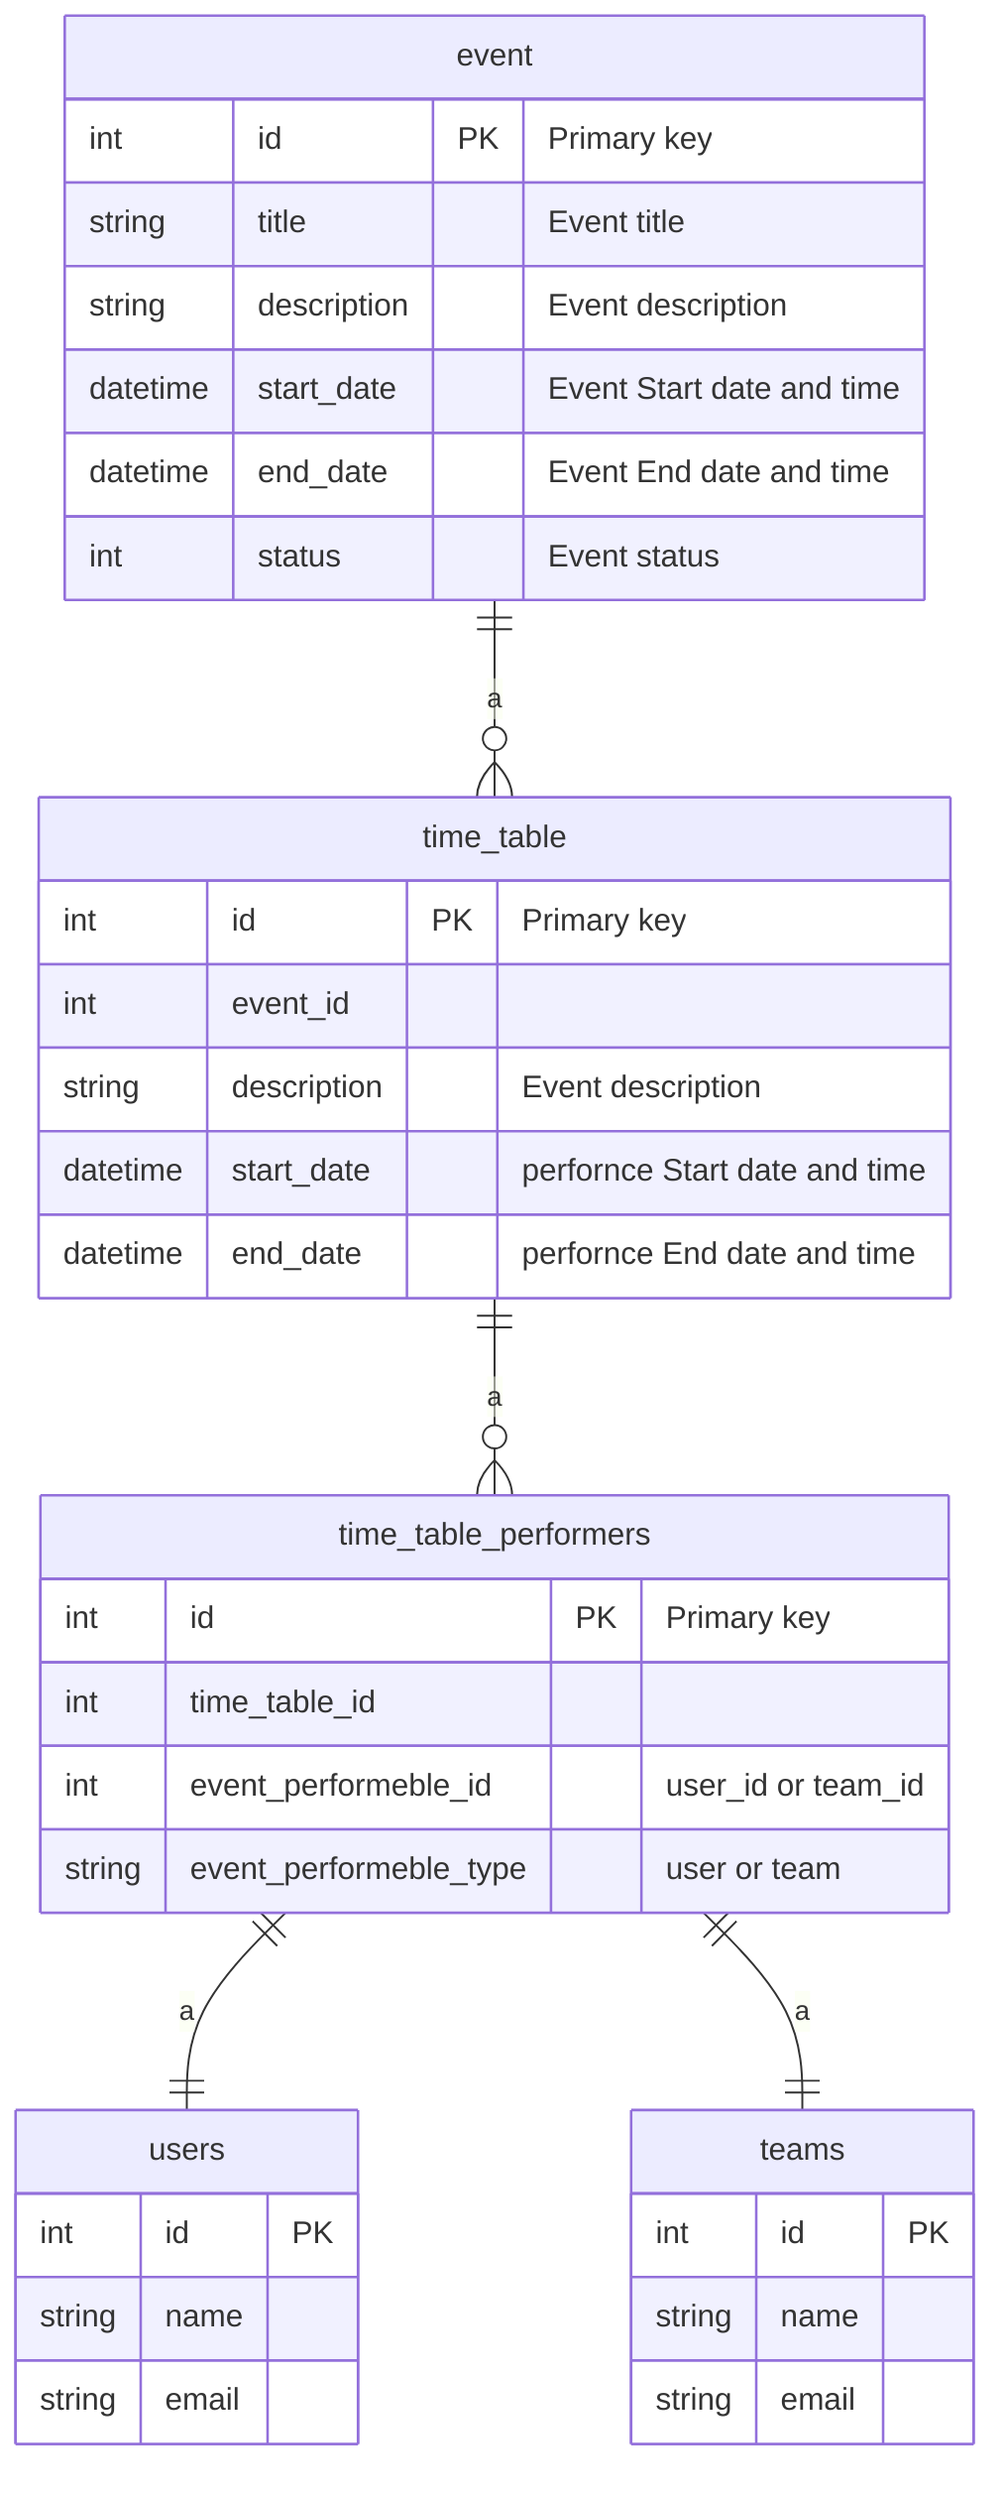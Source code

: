 erDiagram


    event ||--o{ time_table : a
    time_table ||--o{ time_table_performers : a
    time_table_performers ||--|| users : a
    time_table_performers ||--|| teams : a

    event {
        int id PK "Primary key"
        string title "Event title"
        string description "Event description"
        datetime start_date "Event Start date and time"
        datetime end_date "Event End date and time"
        int status "Event status"
    }

    time_table{
        int id PK "Primary key"
        int event_id
        string description "Event description"
        datetime start_date "perfornce Start date and time"
        datetime end_date "perfornce End date and time"
    }

    time_table_performers {
        int id PK "Primary key"
        int time_table_id

        int event_performeble_id "user_id or team_id"
        string event_performeble_type " user or team"
    }

    users {
        int id PK
        string name
        string email
    }

    teams {
        int id PK
        string name
        string email
    }